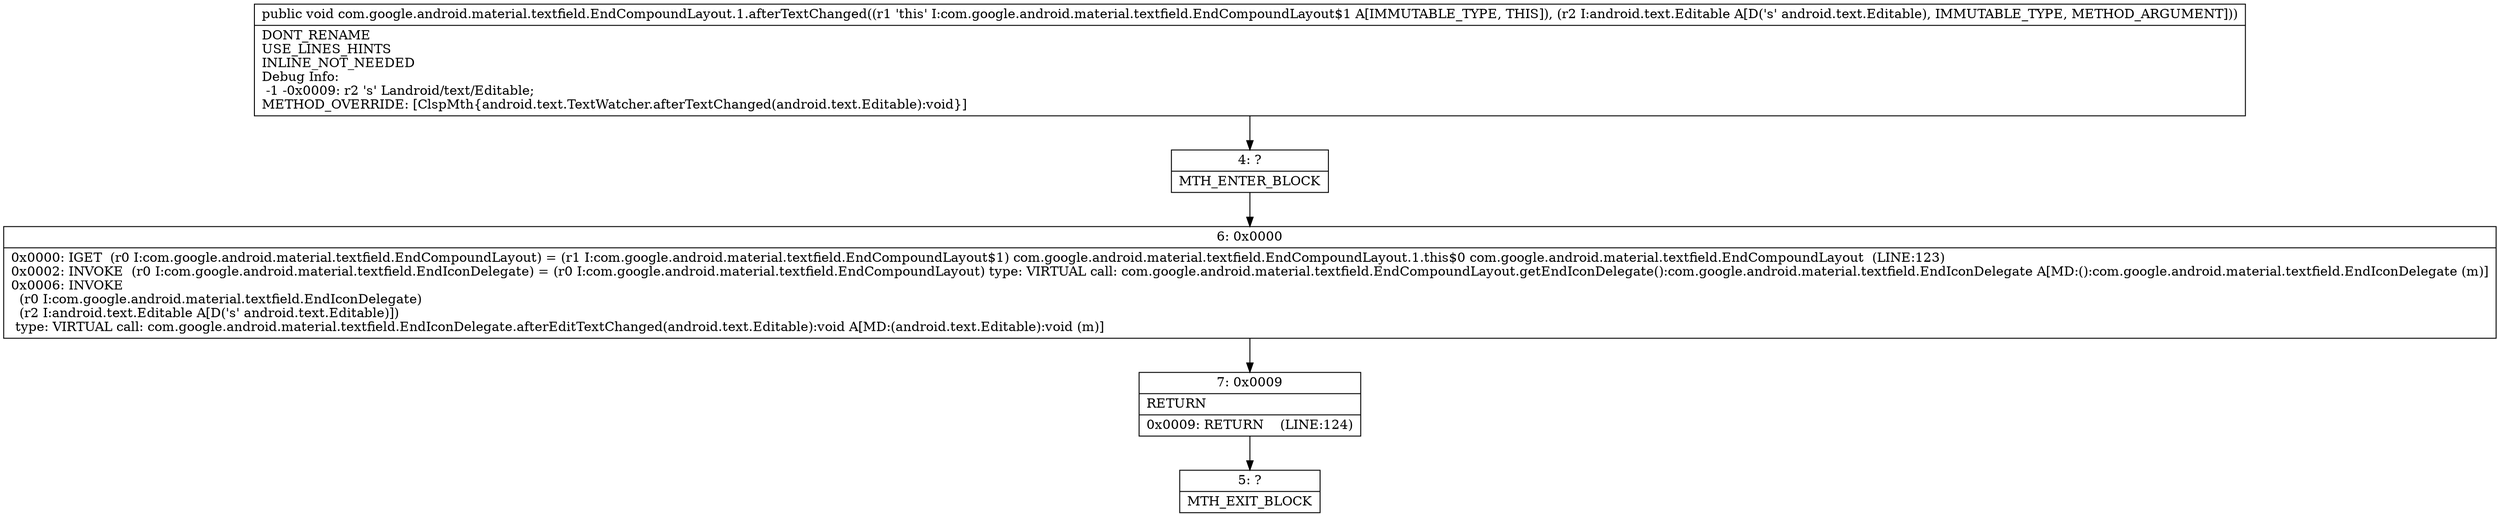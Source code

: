 digraph "CFG forcom.google.android.material.textfield.EndCompoundLayout.1.afterTextChanged(Landroid\/text\/Editable;)V" {
Node_4 [shape=record,label="{4\:\ ?|MTH_ENTER_BLOCK\l}"];
Node_6 [shape=record,label="{6\:\ 0x0000|0x0000: IGET  (r0 I:com.google.android.material.textfield.EndCompoundLayout) = (r1 I:com.google.android.material.textfield.EndCompoundLayout$1) com.google.android.material.textfield.EndCompoundLayout.1.this$0 com.google.android.material.textfield.EndCompoundLayout  (LINE:123)\l0x0002: INVOKE  (r0 I:com.google.android.material.textfield.EndIconDelegate) = (r0 I:com.google.android.material.textfield.EndCompoundLayout) type: VIRTUAL call: com.google.android.material.textfield.EndCompoundLayout.getEndIconDelegate():com.google.android.material.textfield.EndIconDelegate A[MD:():com.google.android.material.textfield.EndIconDelegate (m)]\l0x0006: INVOKE  \l  (r0 I:com.google.android.material.textfield.EndIconDelegate)\l  (r2 I:android.text.Editable A[D('s' android.text.Editable)])\l type: VIRTUAL call: com.google.android.material.textfield.EndIconDelegate.afterEditTextChanged(android.text.Editable):void A[MD:(android.text.Editable):void (m)]\l}"];
Node_7 [shape=record,label="{7\:\ 0x0009|RETURN\l|0x0009: RETURN    (LINE:124)\l}"];
Node_5 [shape=record,label="{5\:\ ?|MTH_EXIT_BLOCK\l}"];
MethodNode[shape=record,label="{public void com.google.android.material.textfield.EndCompoundLayout.1.afterTextChanged((r1 'this' I:com.google.android.material.textfield.EndCompoundLayout$1 A[IMMUTABLE_TYPE, THIS]), (r2 I:android.text.Editable A[D('s' android.text.Editable), IMMUTABLE_TYPE, METHOD_ARGUMENT]))  | DONT_RENAME\lUSE_LINES_HINTS\lINLINE_NOT_NEEDED\lDebug Info:\l  \-1 \-0x0009: r2 's' Landroid\/text\/Editable;\lMETHOD_OVERRIDE: [ClspMth\{android.text.TextWatcher.afterTextChanged(android.text.Editable):void\}]\l}"];
MethodNode -> Node_4;Node_4 -> Node_6;
Node_6 -> Node_7;
Node_7 -> Node_5;
}

